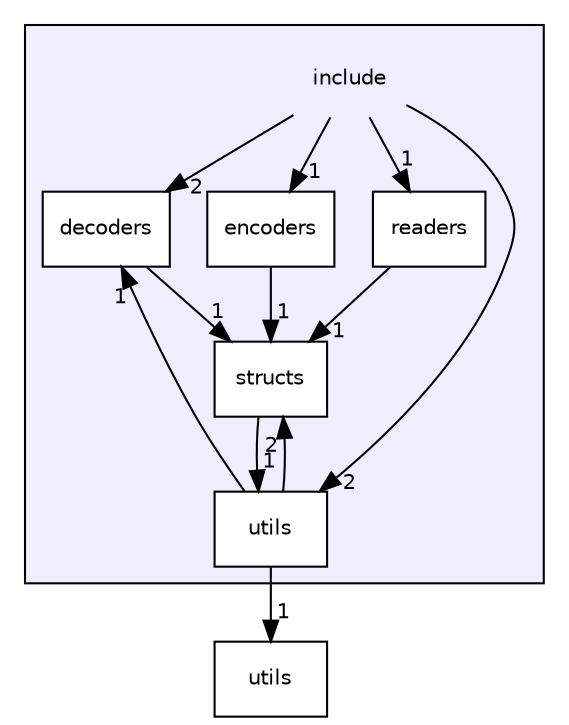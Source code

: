 digraph "include" {
  compound=true
  node [ fontsize="10", fontname="Helvetica"];
  edge [ labelfontsize="10", labelfontname="Helvetica"];
  subgraph clusterdir_d44c64559bbebec7f509842c48db8b23 {
    graph [ bgcolor="#eeeeff", pencolor="black", label="" URL="dir_d44c64559bbebec7f509842c48db8b23.html"];
    dir_d44c64559bbebec7f509842c48db8b23 [shape=plaintext label="include"];
    dir_1d1808ef28584e1e6e69a8940fba8a15 [shape=box label="decoders" color="black" fillcolor="white" style="filled" URL="dir_1d1808ef28584e1e6e69a8940fba8a15.html"];
    dir_6538886a0d626c32f2d3790c07b8421f [shape=box label="encoders" color="black" fillcolor="white" style="filled" URL="dir_6538886a0d626c32f2d3790c07b8421f.html"];
    dir_61c57797386c8fb992d55e625d187773 [shape=box label="readers" color="black" fillcolor="white" style="filled" URL="dir_61c57797386c8fb992d55e625d187773.html"];
    dir_85e10f8b895e6a9c9197ac15ac307621 [shape=box label="structs" color="black" fillcolor="white" style="filled" URL="dir_85e10f8b895e6a9c9197ac15ac307621.html"];
    dir_821002d4f10779a80d4fb17bc32f21f1 [shape=box label="utils" color="black" fillcolor="white" style="filled" URL="dir_821002d4f10779a80d4fb17bc32f21f1.html"];
  }
  dir_cbdb8362360e11eafe2fa3bc74cf0ffd [shape=box label="utils" URL="dir_cbdb8362360e11eafe2fa3bc74cf0ffd.html"];
  dir_1d1808ef28584e1e6e69a8940fba8a15->dir_85e10f8b895e6a9c9197ac15ac307621 [headlabel="1", labeldistance=1.5 headhref="dir_000005_000001.html"];
  dir_85e10f8b895e6a9c9197ac15ac307621->dir_821002d4f10779a80d4fb17bc32f21f1 [headlabel="1", labeldistance=1.5 headhref="dir_000001_000009.html"];
  dir_d44c64559bbebec7f509842c48db8b23->dir_1d1808ef28584e1e6e69a8940fba8a15 [headlabel="2", labeldistance=1.5 headhref="dir_000000_000005.html"];
  dir_d44c64559bbebec7f509842c48db8b23->dir_6538886a0d626c32f2d3790c07b8421f [headlabel="1", labeldistance=1.5 headhref="dir_000000_000007.html"];
  dir_d44c64559bbebec7f509842c48db8b23->dir_821002d4f10779a80d4fb17bc32f21f1 [headlabel="2", labeldistance=1.5 headhref="dir_000000_000009.html"];
  dir_d44c64559bbebec7f509842c48db8b23->dir_61c57797386c8fb992d55e625d187773 [headlabel="1", labeldistance=1.5 headhref="dir_000000_000010.html"];
  dir_6538886a0d626c32f2d3790c07b8421f->dir_85e10f8b895e6a9c9197ac15ac307621 [headlabel="1", labeldistance=1.5 headhref="dir_000007_000001.html"];
  dir_821002d4f10779a80d4fb17bc32f21f1->dir_1d1808ef28584e1e6e69a8940fba8a15 [headlabel="1", labeldistance=1.5 headhref="dir_000009_000005.html"];
  dir_821002d4f10779a80d4fb17bc32f21f1->dir_cbdb8362360e11eafe2fa3bc74cf0ffd [headlabel="1", labeldistance=1.5 headhref="dir_000009_000008.html"];
  dir_821002d4f10779a80d4fb17bc32f21f1->dir_85e10f8b895e6a9c9197ac15ac307621 [headlabel="2", labeldistance=1.5 headhref="dir_000009_000001.html"];
  dir_61c57797386c8fb992d55e625d187773->dir_85e10f8b895e6a9c9197ac15ac307621 [headlabel="1", labeldistance=1.5 headhref="dir_000010_000001.html"];
}
